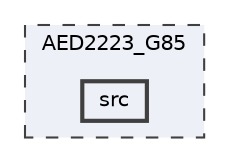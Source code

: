 digraph "C:/AED2223_G85/src"
{
 // LATEX_PDF_SIZE
  bgcolor="transparent";
  edge [fontname=Helvetica,fontsize=10,labelfontname=Helvetica,labelfontsize=10];
  node [fontname=Helvetica,fontsize=10,shape=box,height=0.2,width=0.4];
  compound=true
  subgraph clusterdir_7a3e893b1fe420d1b36710b21abf4773 {
    graph [ bgcolor="#edf0f7", pencolor="grey25", label="AED2223_G85", fontname=Helvetica,fontsize=10 style="filled,dashed", URL="dir_7a3e893b1fe420d1b36710b21abf4773.html",tooltip=""]
  dir_fdc32f1878d33c008e710125678e6b09 [label="src", fillcolor="#edf0f7", color="grey25", style="filled,bold", URL="dir_fdc32f1878d33c008e710125678e6b09.html",tooltip=""];
  }
}
